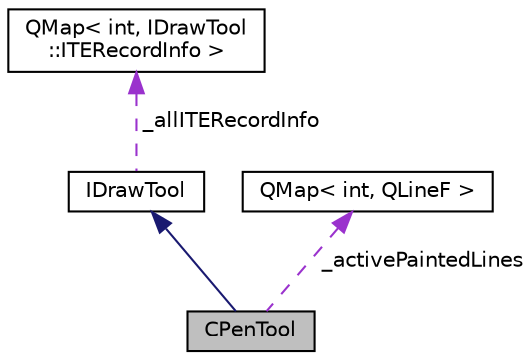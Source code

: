 digraph "CPenTool"
{
  edge [fontname="Helvetica",fontsize="10",labelfontname="Helvetica",labelfontsize="10"];
  node [fontname="Helvetica",fontsize="10",shape=record];
  Node2 [label="CPenTool",height=0.2,width=0.4,color="black", fillcolor="grey75", style="filled", fontcolor="black"];
  Node3 -> Node2 [dir="back",color="midnightblue",fontsize="10",style="solid",fontname="Helvetica"];
  Node3 [label="IDrawTool",height=0.2,width=0.4,color="black", fillcolor="white", style="filled",URL="$class_i_draw_tool.html"];
  Node4 -> Node3 [dir="back",color="darkorchid3",fontsize="10",style="dashed",label=" _allITERecordInfo" ,fontname="Helvetica"];
  Node4 [label="QMap\< int, IDrawTool\l::ITERecordInfo \>",height=0.2,width=0.4,color="black", fillcolor="white", style="filled",URL="$class_q_map.html"];
  Node5 -> Node2 [dir="back",color="darkorchid3",fontsize="10",style="dashed",label=" _activePaintedLines" ,fontname="Helvetica"];
  Node5 [label="QMap\< int, QLineF \>",height=0.2,width=0.4,color="black", fillcolor="white", style="filled",URL="$class_q_map.html"];
}
